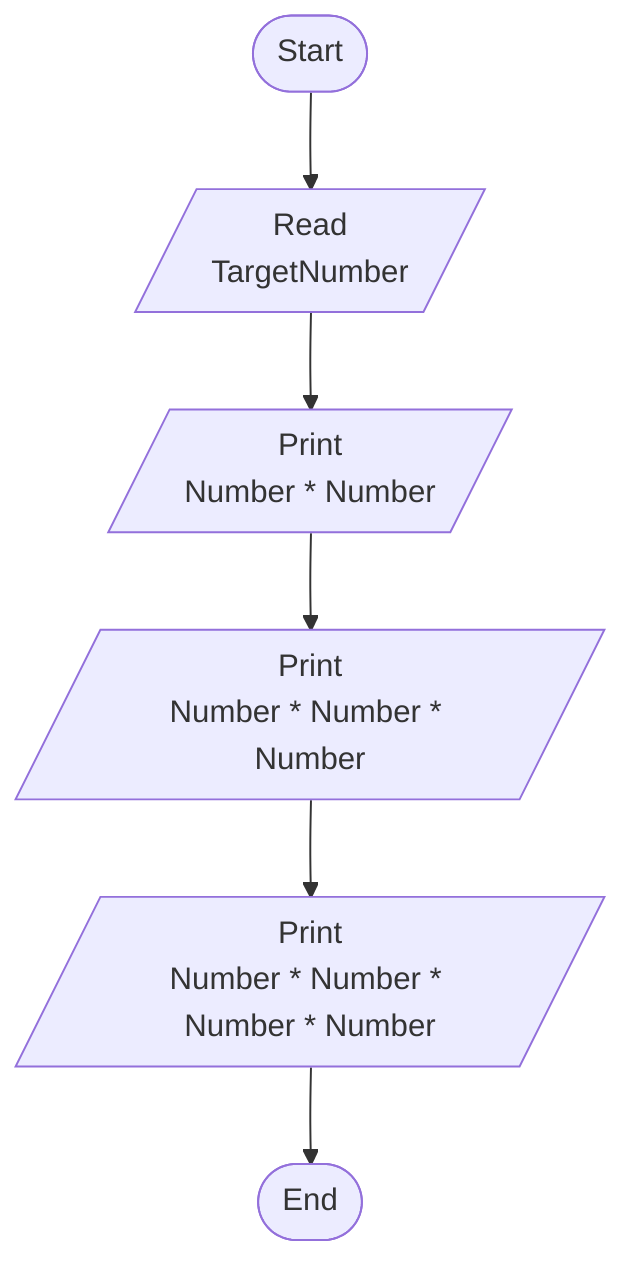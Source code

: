 %% Write a program to ask the user to enter
%% • Number
%% Then print the Number^2, Number^3, Number^4
%% Steps
%% Step 1: Ask the user to enter Number
%% Step 2: Print Number^2
%% Step 3: Print Number^3
%% Step 4: Print Number^4

flowchart TD
    Start([Start])
    ReadTargetNumber[/Read\nTargetNumber/]
    PrintNumberPower2[/Print\nNumber * Number/]
    PrintNumberPower3[/Print\nNumber * Number * Number/]
    PrintNumberPower4[/Print\nNumber * Number * Number * Number/]
    End([End])
    Start --> ReadTargetNumber --> PrintNumberPower2 --> PrintNumberPower3 --> PrintNumberPower4 --> End